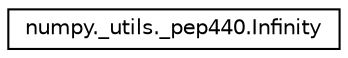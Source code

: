 digraph "Graphical Class Hierarchy"
{
 // LATEX_PDF_SIZE
  edge [fontname="Helvetica",fontsize="10",labelfontname="Helvetica",labelfontsize="10"];
  node [fontname="Helvetica",fontsize="10",shape=record];
  rankdir="LR";
  Node0 [label="numpy._utils._pep440.Infinity",height=0.2,width=0.4,color="black", fillcolor="white", style="filled",URL="$classnumpy_1_1__utils_1_1__pep440_1_1Infinity.html",tooltip=" "];
}
